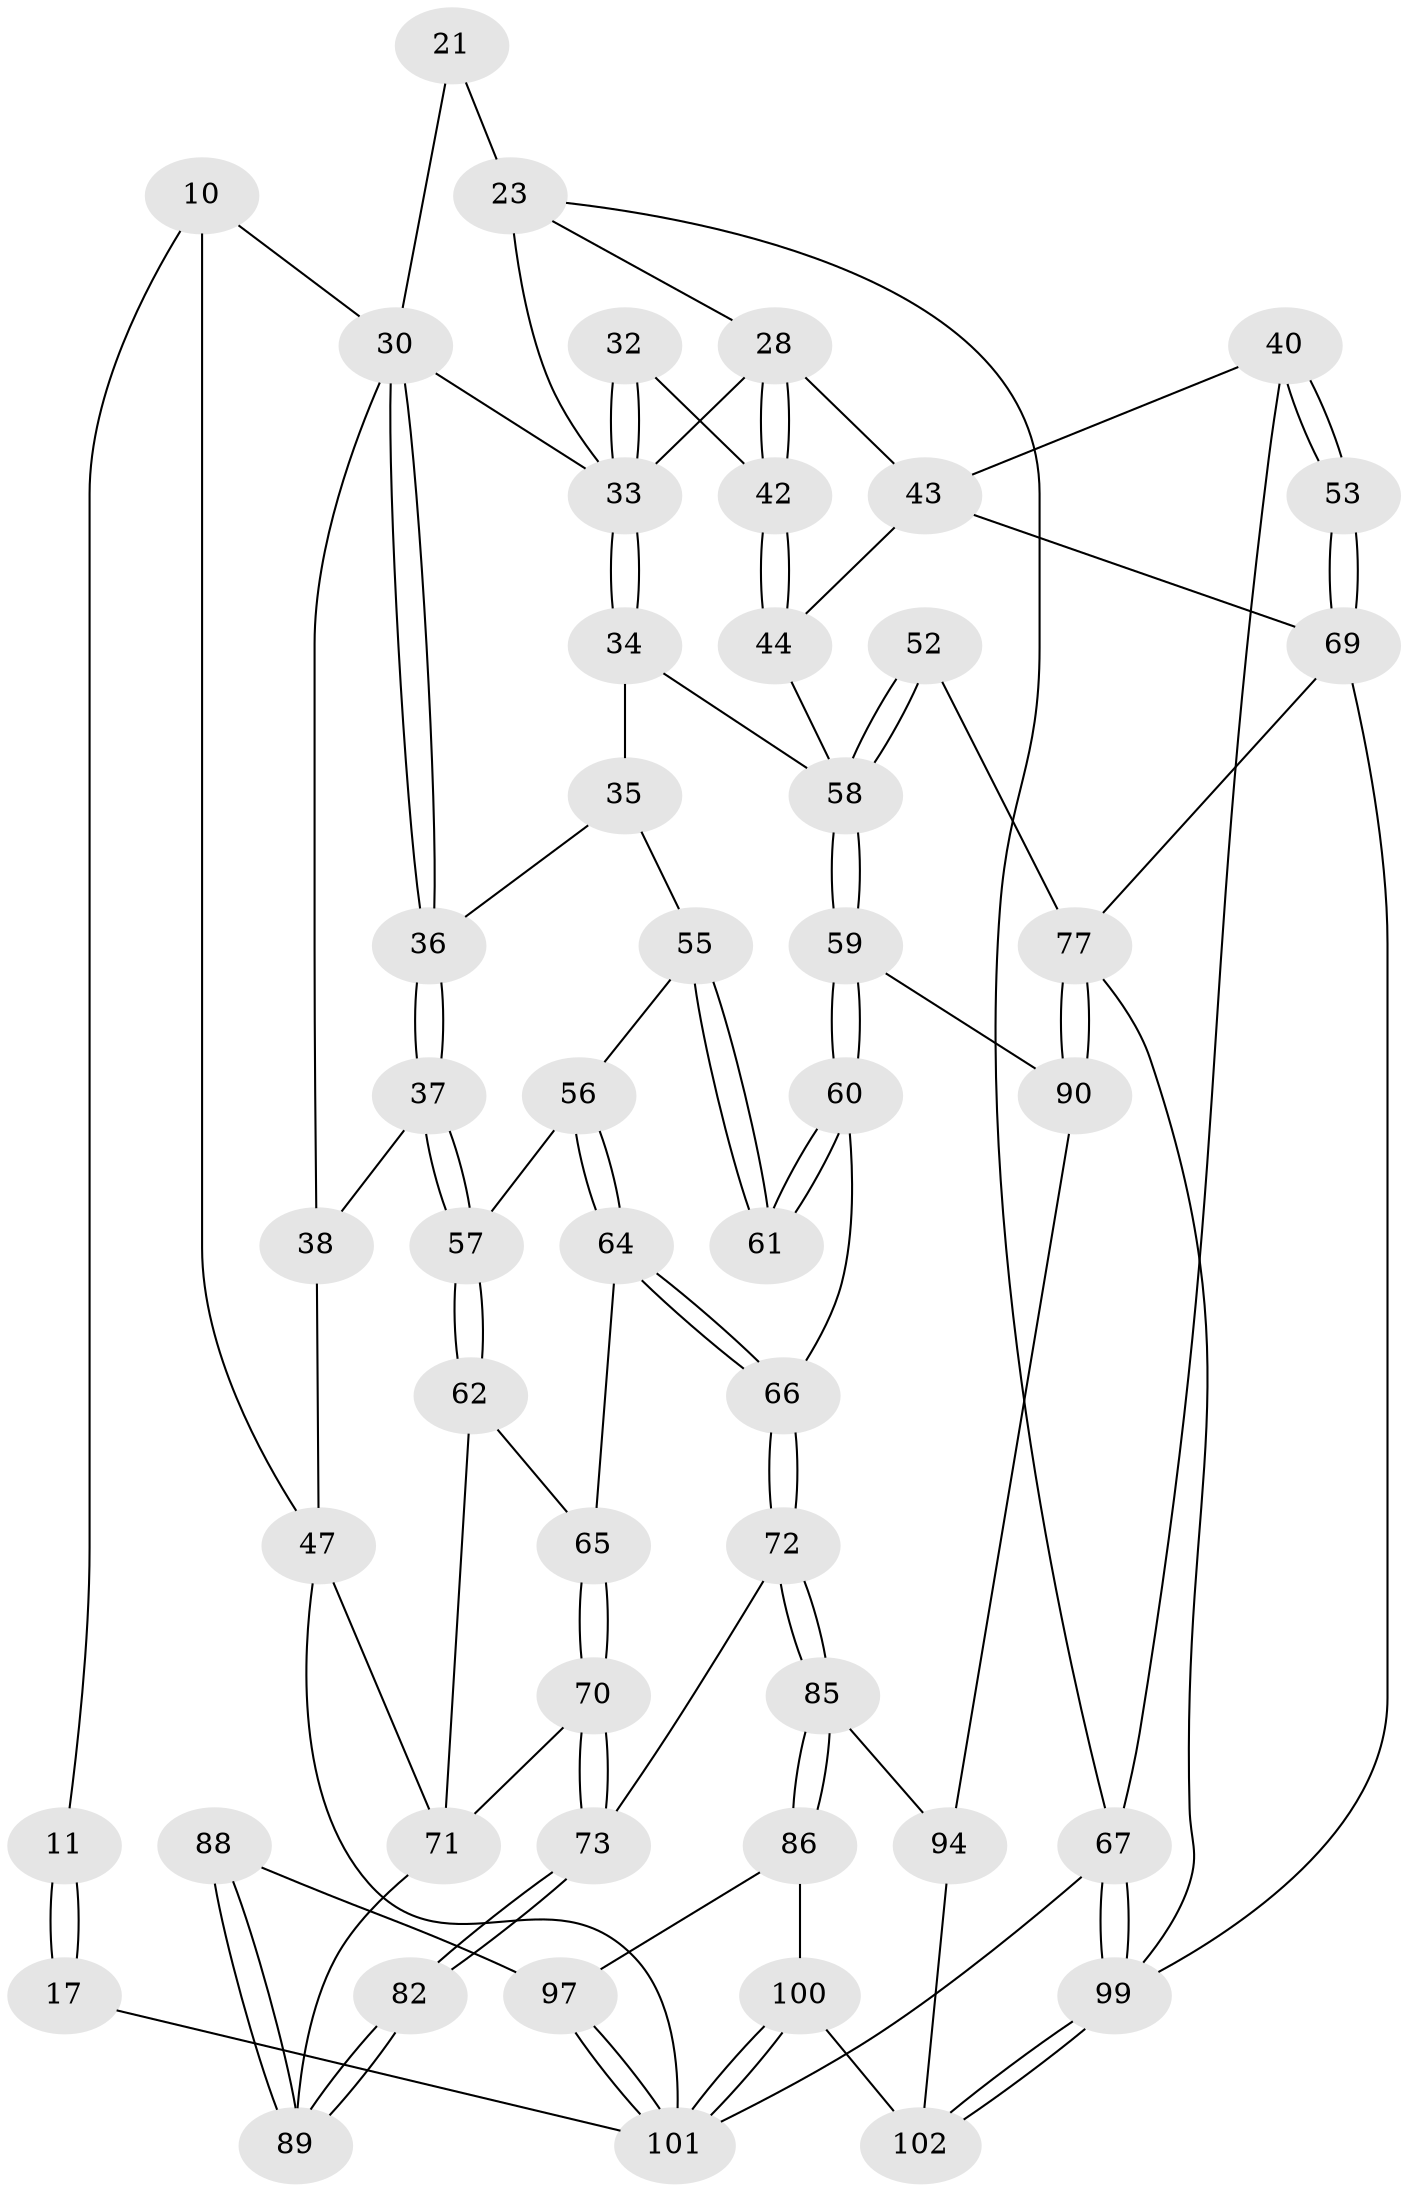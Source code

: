 // original degree distribution, {3: 0.0196078431372549, 4: 0.23529411764705882, 5: 0.5294117647058824, 6: 0.21568627450980393}
// Generated by graph-tools (version 1.1) at 2025/59/03/09/25 04:59:53]
// undirected, 51 vertices, 111 edges
graph export_dot {
graph [start="1"]
  node [color=gray90,style=filled];
  10 [pos="+0.25588706604477723+0.08221792199693409",super="+1"];
  11 [pos="+0.17944906768168037+0.09501849890412131"];
  17 [pos="+0.12355959623305658+0.16165525655169038",super="+9"];
  21 [pos="+0.6446463596048031+0.1563661520453219",super="+15+4"];
  23 [pos="+0.7892218182442337+0.18078472347075078",super="+20+22"];
  28 [pos="+0.8376965452962676+0.2998180005576707",super="+27"];
  30 [pos="+0.4769516761009075+0.21902497913323704",super="+26+16"];
  32 [pos="+0.6982498079246133+0.3328081979999022"];
  33 [pos="+0.6552253581101453+0.33686617630755655",super="+25+29"];
  34 [pos="+0.6156395420400733+0.383906891237515"];
  35 [pos="+0.5923611707450691+0.3897410570585039"];
  36 [pos="+0.5011814914367638+0.3375527604913648"];
  37 [pos="+0.35325507691964303+0.4076521432748198"];
  38 [pos="+0.3302402196521492+0.3968681073836281",super="+13"];
  40 [pos="+1+0.2531224426200882"];
  42 [pos="+0.799014564224517+0.34712346060839483"];
  43 [pos="+0.9154581713502401+0.42215086471447216",super="+41"];
  44 [pos="+0.8137767826670561+0.404057586899939"];
  47 [pos="+0.0983986034645879+0.5779904501026947",super="+39+18+14"];
  52 [pos="+0.7877084039217797+0.5115914407358232"];
  53 [pos="+1+0.4305356418985189"];
  55 [pos="+0.43397183457697086+0.4806472784818987",super="+54"];
  56 [pos="+0.40185827400949725+0.4772897502572339"];
  57 [pos="+0.3642968722298316+0.4321694217125034"];
  58 [pos="+0.6191451016172485+0.6369554506813755",super="+46+45"];
  59 [pos="+0.6126614394108231+0.6458022775551355"];
  60 [pos="+0.5599506920390663+0.626920037281706"];
  61 [pos="+0.5514402927167295+0.5335616082612652"];
  62 [pos="+0.308114557296778+0.5728136587215711"];
  64 [pos="+0.4115167273485807+0.572465560006966"];
  65 [pos="+0.3764034967121731+0.5956129767912071"];
  66 [pos="+0.5546968410503818+0.628798418715149"];
  67 [pos="+1+1",super="+6"];
  69 [pos="+1+0.7090550530089932",super="+50+49"];
  70 [pos="+0.36359458012483575+0.6865063663152313"];
  71 [pos="+0.3368405507213705+0.6899967580882318",super="+63"];
  72 [pos="+0.4471562850269591+0.7391224167344393"];
  73 [pos="+0.4411099599825828+0.7392111127611282"];
  77 [pos="+0.8253669820907413+0.7364736828554855",super="+74"];
  82 [pos="+0.37312690364944834+0.8047524147756795"];
  85 [pos="+0.5094957011685538+0.8444646478682778"];
  86 [pos="+0.3900001408769246+0.9452692123064201"];
  88 [pos="+0.34927906549236015+0.8915432899467454",super="+80"];
  89 [pos="+0.3638495255804569+0.8266180583552772",super="+79+78"];
  90 [pos="+0.7094367625055489+0.8924579679506305",super="+83+75"];
  94 [pos="+0.547548718160498+0.8767166244495819",super="+93+84"];
  97 [pos="+0+0.958195061410747",super="+81+87"];
  99 [pos="+1+1",super="+91+76"];
  100 [pos="+0.39967843808760184+1",super="+96"];
  101 [pos="+0+1",super="+7+48"];
  102 [pos="+0.6793404751071852+1",super="+98"];
  10 -- 11;
  10 -- 47;
  10 -- 30;
  11 -- 17 [weight=2];
  11 -- 17;
  17 -- 101 [weight=2];
  21 -- 23 [weight=3];
  21 -- 30 [weight=3];
  23 -- 33;
  23 -- 67;
  23 -- 28;
  28 -- 42;
  28 -- 42;
  28 -- 33;
  28 -- 43;
  30 -- 36;
  30 -- 36;
  30 -- 33;
  30 -- 38;
  32 -- 33 [weight=2];
  32 -- 33;
  32 -- 42;
  33 -- 34;
  33 -- 34;
  34 -- 35;
  34 -- 58;
  35 -- 36;
  35 -- 55;
  36 -- 37;
  36 -- 37;
  37 -- 38;
  37 -- 57;
  37 -- 57;
  38 -- 47 [weight=2];
  40 -- 53;
  40 -- 53;
  40 -- 67;
  40 -- 43;
  42 -- 44;
  42 -- 44;
  43 -- 44;
  43 -- 69;
  44 -- 58;
  47 -- 71;
  47 -- 101 [weight=2];
  52 -- 58 [weight=2];
  52 -- 58;
  52 -- 77;
  53 -- 69 [weight=2];
  53 -- 69;
  55 -- 56;
  55 -- 61 [weight=2];
  55 -- 61;
  56 -- 57;
  56 -- 64;
  56 -- 64;
  57 -- 62;
  57 -- 62;
  58 -- 59;
  58 -- 59;
  59 -- 60;
  59 -- 60;
  59 -- 90;
  60 -- 61;
  60 -- 61;
  60 -- 66;
  62 -- 65;
  62 -- 71;
  64 -- 65;
  64 -- 66;
  64 -- 66;
  65 -- 70;
  65 -- 70;
  66 -- 72;
  66 -- 72;
  67 -- 99 [weight=2];
  67 -- 99;
  67 -- 101 [weight=2];
  69 -- 99;
  69 -- 77;
  70 -- 71;
  70 -- 73;
  70 -- 73;
  71 -- 89;
  72 -- 73;
  72 -- 85;
  72 -- 85;
  73 -- 82;
  73 -- 82;
  77 -- 90 [weight=2];
  77 -- 90;
  77 -- 99;
  82 -- 89 [weight=2];
  82 -- 89;
  85 -- 86;
  85 -- 86;
  85 -- 94;
  86 -- 97;
  86 -- 100;
  88 -- 89 [weight=2];
  88 -- 89;
  88 -- 97 [weight=2];
  90 -- 94 [weight=2];
  94 -- 102 [weight=2];
  97 -- 101 [weight=2];
  97 -- 101;
  99 -- 102 [weight=2];
  99 -- 102;
  100 -- 101;
  100 -- 101;
  100 -- 102 [weight=2];
}
